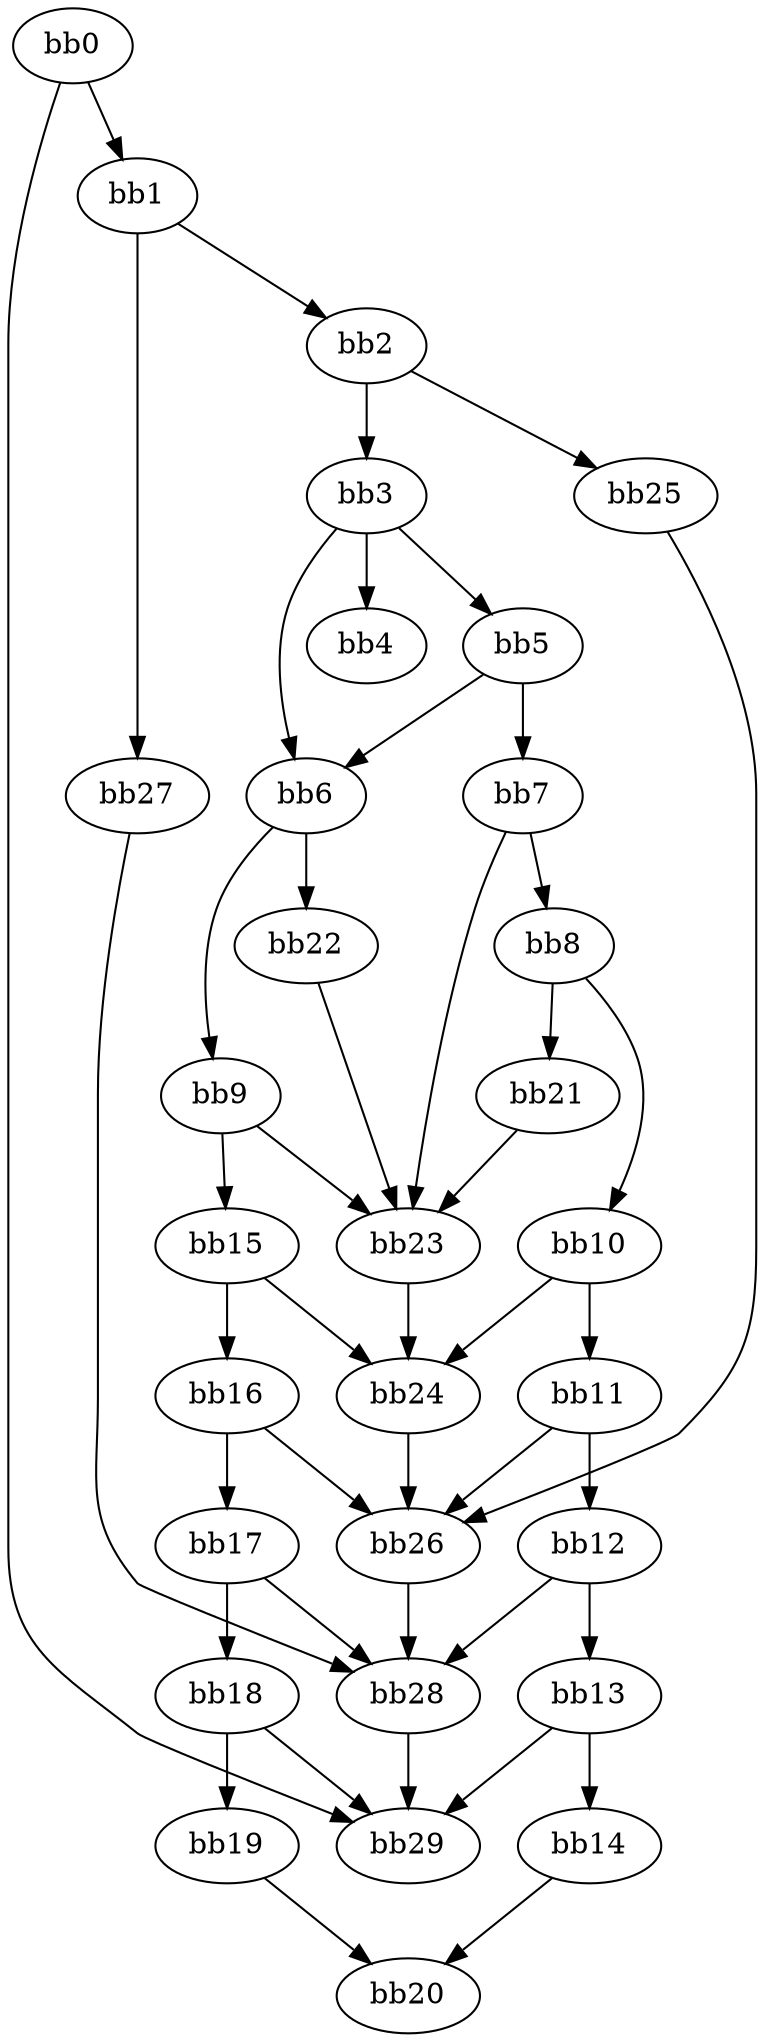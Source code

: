digraph {
    0 [ label = "bb0\l" ]
    1 [ label = "bb1\l" ]
    2 [ label = "bb2\l" ]
    3 [ label = "bb3\l" ]
    4 [ label = "bb4\l" ]
    5 [ label = "bb5\l" ]
    6 [ label = "bb6\l" ]
    7 [ label = "bb7\l" ]
    8 [ label = "bb8\l" ]
    9 [ label = "bb9\l" ]
    10 [ label = "bb10\l" ]
    11 [ label = "bb11\l" ]
    12 [ label = "bb12\l" ]
    13 [ label = "bb13\l" ]
    14 [ label = "bb14\l" ]
    15 [ label = "bb15\l" ]
    16 [ label = "bb16\l" ]
    17 [ label = "bb17\l" ]
    18 [ label = "bb18\l" ]
    19 [ label = "bb19\l" ]
    20 [ label = "bb20\l" ]
    21 [ label = "bb21\l" ]
    22 [ label = "bb22\l" ]
    23 [ label = "bb23\l" ]
    24 [ label = "bb24\l" ]
    25 [ label = "bb25\l" ]
    26 [ label = "bb26\l" ]
    27 [ label = "bb27\l" ]
    28 [ label = "bb28\l" ]
    29 [ label = "bb29\l" ]
    0 -> 1 [ ]
    0 -> 29 [ ]
    1 -> 2 [ ]
    1 -> 27 [ ]
    2 -> 3 [ ]
    2 -> 25 [ ]
    3 -> 4 [ ]
    3 -> 5 [ ]
    3 -> 6 [ ]
    5 -> 6 [ ]
    5 -> 7 [ ]
    6 -> 9 [ ]
    6 -> 22 [ ]
    7 -> 8 [ ]
    7 -> 23 [ ]
    8 -> 10 [ ]
    8 -> 21 [ ]
    9 -> 15 [ ]
    9 -> 23 [ ]
    10 -> 11 [ ]
    10 -> 24 [ ]
    11 -> 12 [ ]
    11 -> 26 [ ]
    12 -> 13 [ ]
    12 -> 28 [ ]
    13 -> 14 [ ]
    13 -> 29 [ ]
    14 -> 20 [ ]
    15 -> 16 [ ]
    15 -> 24 [ ]
    16 -> 17 [ ]
    16 -> 26 [ ]
    17 -> 18 [ ]
    17 -> 28 [ ]
    18 -> 19 [ ]
    18 -> 29 [ ]
    19 -> 20 [ ]
    21 -> 23 [ ]
    22 -> 23 [ ]
    23 -> 24 [ ]
    24 -> 26 [ ]
    25 -> 26 [ ]
    26 -> 28 [ ]
    27 -> 28 [ ]
    28 -> 29 [ ]
}

